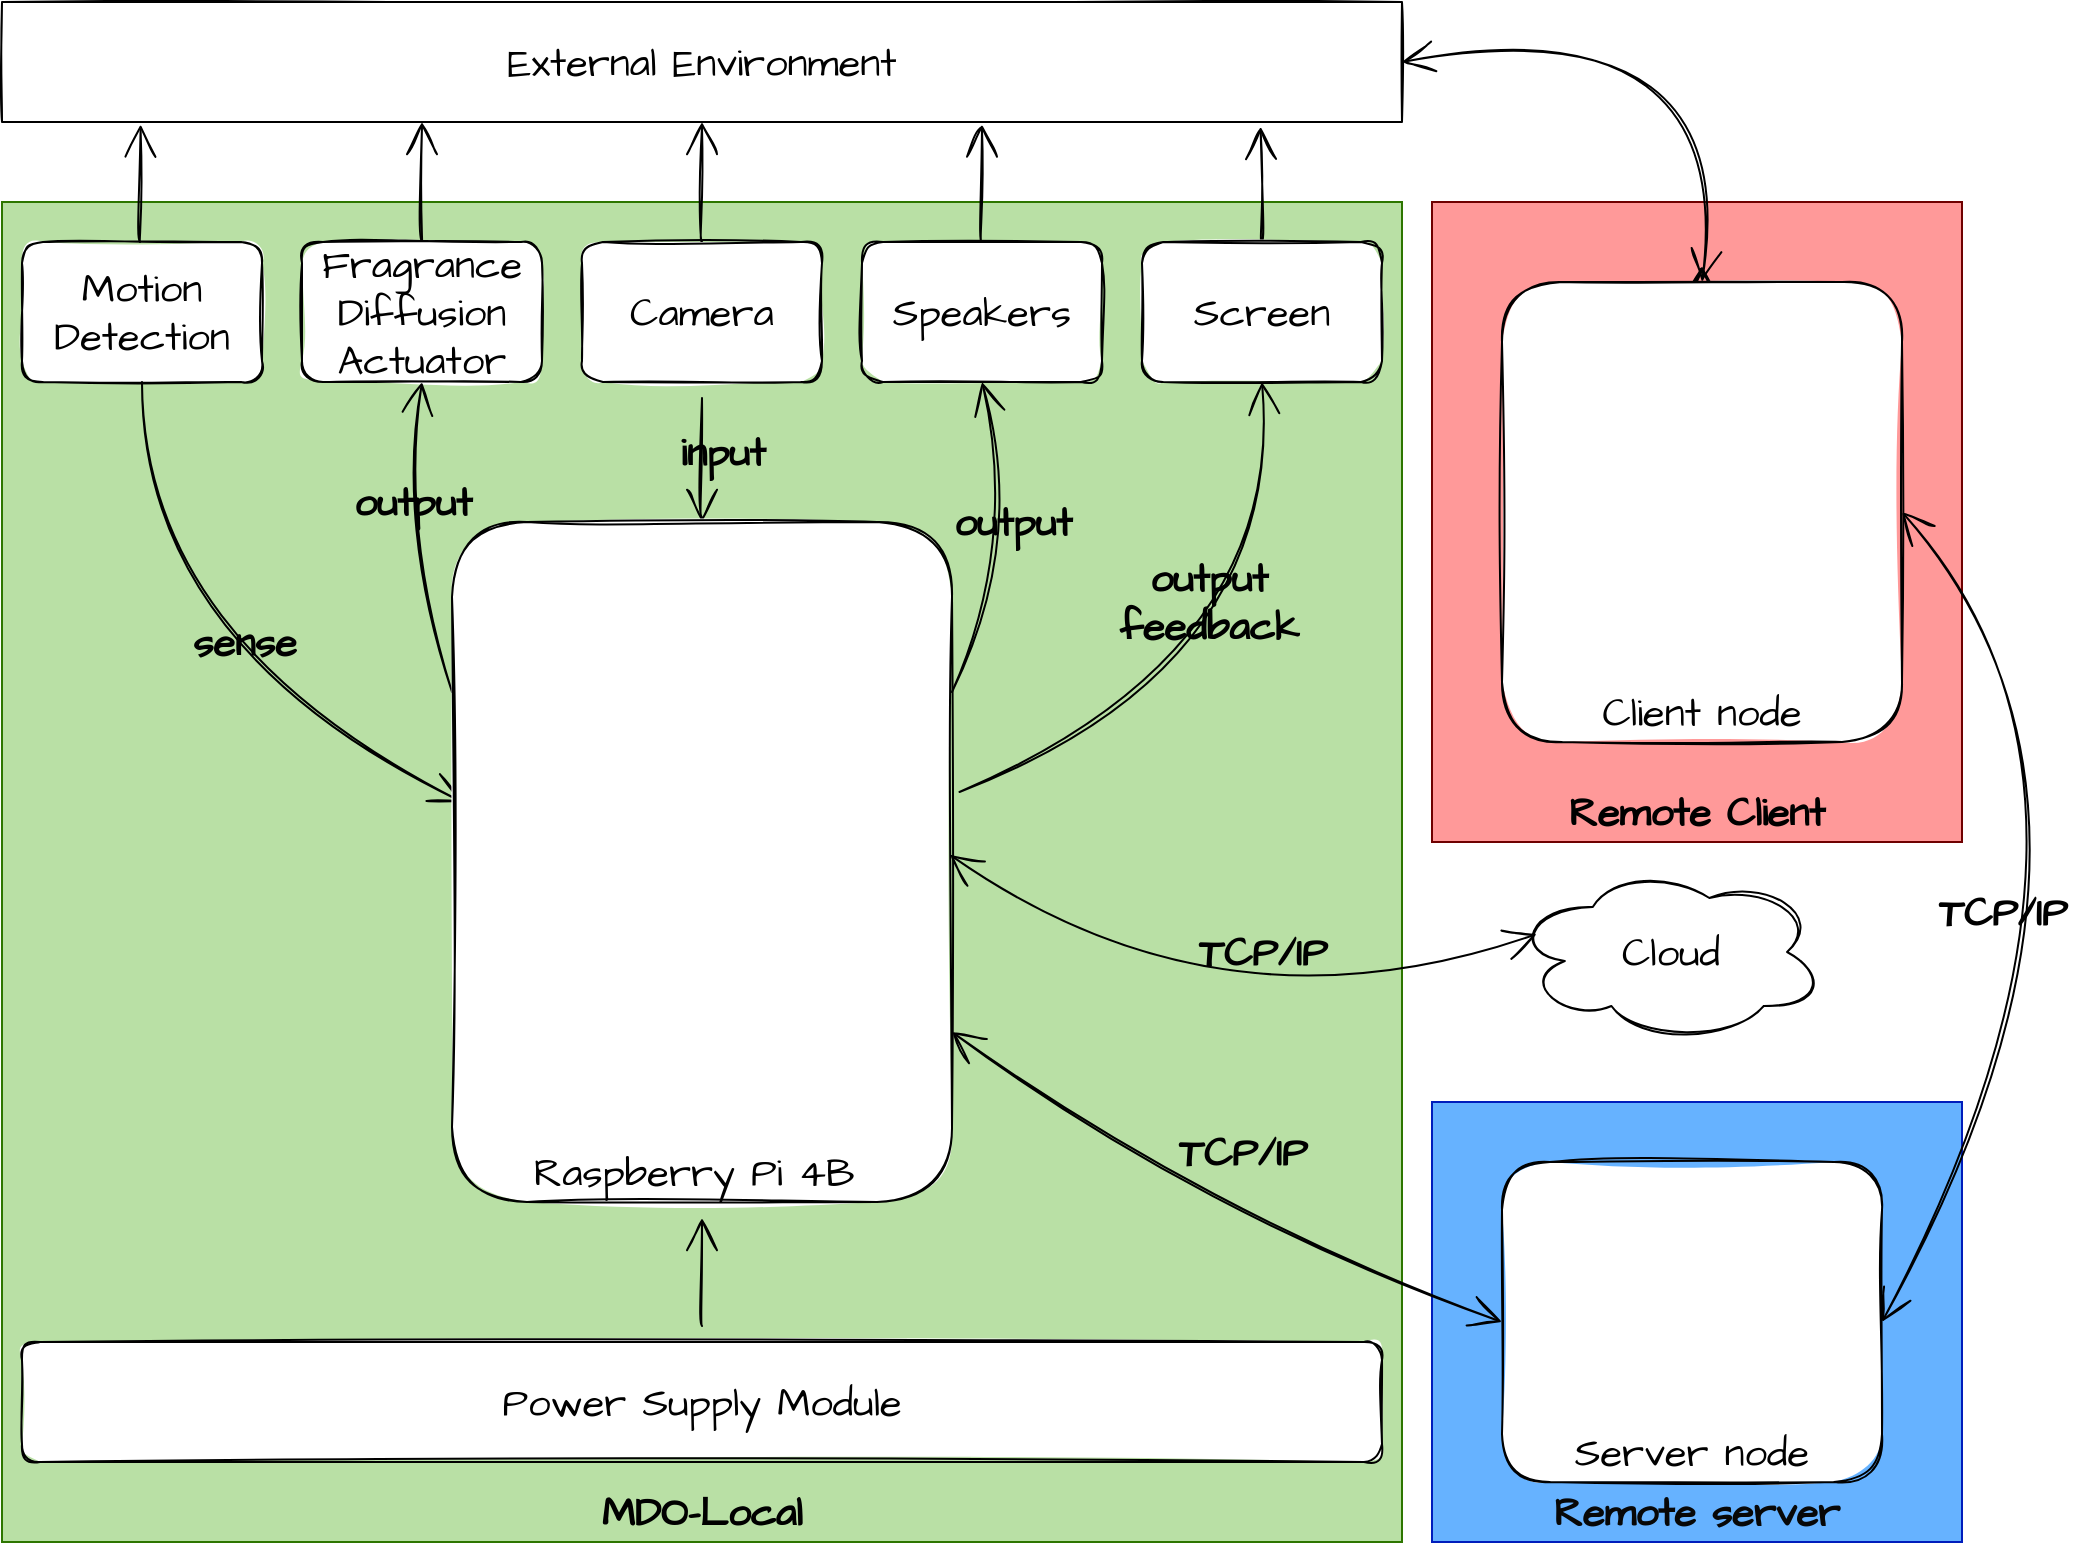 <mxfile version="15.4.0" type="device"><diagram id="6vPrWTkic8sZxzaYTyK5" name="Page-1"><mxGraphModel dx="1822" dy="1215" grid="1" gridSize="10" guides="1" tooltips="1" connect="1" arrows="1" fold="1" page="0" pageScale="1" pageWidth="850" pageHeight="1100" math="0" shadow="0"><root><mxCell id="0"/><mxCell id="1" parent="0"/><mxCell id="-HEQhYwfXXdX4yLbgCLH-31" value="&lt;b&gt;&lt;font color=&quot;#080808&quot;&gt;Remote server&lt;/font&gt;&lt;/b&gt;" style="rounded=0;whiteSpace=wrap;html=1;sketch=0;hachureGap=4;pointerEvents=0;fontFamily=Architects Daughter;fontSource=https%3A%2F%2Ffonts.googleapis.com%2Fcss%3Ffamily%3DArchitects%2BDaughter;fontSize=20;verticalAlign=bottom;fillColor=#66B2FF;fontColor=#ffffff;strokeColor=#001DBC;" parent="1" vertex="1"><mxGeometry x="405" y="390" width="265" height="220" as="geometry"/></mxCell><mxCell id="-HEQhYwfXXdX4yLbgCLH-30" value="&lt;b&gt;&lt;font color=&quot;#000000&quot;&gt;MDO-Local&lt;/font&gt;&lt;/b&gt;" style="rounded=0;whiteSpace=wrap;html=1;sketch=0;hachureGap=4;pointerEvents=0;fontFamily=Architects Daughter;fontSource=https%3A%2F%2Ffonts.googleapis.com%2Fcss%3Ffamily%3DArchitects%2BDaughter;fontSize=20;verticalAlign=bottom;fillColor=#B9E0A5;fontColor=#ffffff;strokeColor=#2D7600;" parent="1" vertex="1"><mxGeometry x="-310" y="-60" width="700" height="670" as="geometry"/></mxCell><mxCell id="-HEQhYwfXXdX4yLbgCLH-3" value="External Environment" style="rounded=0;whiteSpace=wrap;html=1;sketch=1;hachureGap=4;pointerEvents=0;fontFamily=Architects Daughter;fontSource=https%3A%2F%2Ffonts.googleapis.com%2Fcss%3Ffamily%3DArchitects%2BDaughter;fontSize=20;" parent="1" vertex="1"><mxGeometry x="-310" y="-160" width="700" height="60" as="geometry"/></mxCell><mxCell id="-HEQhYwfXXdX4yLbgCLH-12" style="edgeStyle=none;curved=1;rounded=0;sketch=1;hachureGap=4;orthogonalLoop=1;jettySize=auto;html=1;fontFamily=Architects Daughter;fontSource=https%3A%2F%2Ffonts.googleapis.com%2Fcss%3Ffamily%3DArchitects%2BDaughter;fontSize=16;endArrow=open;startSize=14;endSize=14;sourcePerimeterSpacing=8;targetPerimeterSpacing=8;entryX=0.099;entryY=1.021;entryDx=0;entryDy=0;entryPerimeter=0;" parent="1" target="-HEQhYwfXXdX4yLbgCLH-3" edge="1"><mxGeometry relative="1" as="geometry"><mxPoint x="-241" y="-40" as="sourcePoint"/><mxPoint x="-252" y="-90" as="targetPoint"/></mxGeometry></mxCell><mxCell id="-HEQhYwfXXdX4yLbgCLH-5" value="Motion Detection" style="rounded=1;whiteSpace=wrap;html=1;sketch=1;hachureGap=4;pointerEvents=0;fontFamily=Architects Daughter;fontSource=https%3A%2F%2Ffonts.googleapis.com%2Fcss%3Ffamily%3DArchitects%2BDaughter;fontSize=20;" parent="1" vertex="1"><mxGeometry x="-300" y="-40" width="120" height="70" as="geometry"/></mxCell><mxCell id="-HEQhYwfXXdX4yLbgCLH-16" style="edgeStyle=none;curved=1;rounded=0;sketch=1;hachureGap=4;orthogonalLoop=1;jettySize=auto;html=1;entryX=0.5;entryY=1;entryDx=0;entryDy=0;fontFamily=Architects Daughter;fontSource=https%3A%2F%2Ffonts.googleapis.com%2Fcss%3Ffamily%3DArchitects%2BDaughter;fontSize=16;endArrow=open;startSize=14;endSize=14;sourcePerimeterSpacing=8;targetPerimeterSpacing=8;exitX=0.5;exitY=0;exitDx=0;exitDy=0;" parent="1" source="-HEQhYwfXXdX4yLbgCLH-6" target="-HEQhYwfXXdX4yLbgCLH-3" edge="1"><mxGeometry relative="1" as="geometry"/></mxCell><mxCell id="-HEQhYwfXXdX4yLbgCLH-6" value="Camera" style="rounded=1;whiteSpace=wrap;html=1;sketch=1;hachureGap=4;pointerEvents=0;fontFamily=Architects Daughter;fontSource=https%3A%2F%2Ffonts.googleapis.com%2Fcss%3Ffamily%3DArchitects%2BDaughter;fontSize=20;" parent="1" vertex="1"><mxGeometry x="-20" y="-40" width="120" height="70" as="geometry"/></mxCell><mxCell id="-HEQhYwfXXdX4yLbgCLH-18" style="edgeStyle=none;curved=1;rounded=0;sketch=1;hachureGap=4;orthogonalLoop=1;jettySize=auto;html=1;entryX=0.899;entryY=1.04;entryDx=0;entryDy=0;entryPerimeter=0;fontFamily=Architects Daughter;fontSource=https%3A%2F%2Ffonts.googleapis.com%2Fcss%3Ffamily%3DArchitects%2BDaughter;fontSize=16;endArrow=open;startSize=14;endSize=14;sourcePerimeterSpacing=8;targetPerimeterSpacing=8;exitX=0.5;exitY=0;exitDx=0;exitDy=0;" parent="1" source="-HEQhYwfXXdX4yLbgCLH-7" target="-HEQhYwfXXdX4yLbgCLH-3" edge="1"><mxGeometry relative="1" as="geometry"/></mxCell><mxCell id="-HEQhYwfXXdX4yLbgCLH-7" value="Screen" style="rounded=1;whiteSpace=wrap;html=1;sketch=1;hachureGap=4;pointerEvents=0;fontFamily=Architects Daughter;fontSource=https%3A%2F%2Ffonts.googleapis.com%2Fcss%3Ffamily%3DArchitects%2BDaughter;fontSize=20;" parent="1" vertex="1"><mxGeometry x="260" y="-40" width="120" height="70" as="geometry"/></mxCell><mxCell id="-HEQhYwfXXdX4yLbgCLH-17" style="edgeStyle=none;curved=1;rounded=0;sketch=1;hachureGap=4;orthogonalLoop=1;jettySize=auto;html=1;entryX=0.7;entryY=1.021;entryDx=0;entryDy=0;entryPerimeter=0;fontFamily=Architects Daughter;fontSource=https%3A%2F%2Ffonts.googleapis.com%2Fcss%3Ffamily%3DArchitects%2BDaughter;fontSize=16;endArrow=open;startSize=14;endSize=14;sourcePerimeterSpacing=8;targetPerimeterSpacing=8;exitX=0.5;exitY=0;exitDx=0;exitDy=0;" parent="1" source="-HEQhYwfXXdX4yLbgCLH-8" target="-HEQhYwfXXdX4yLbgCLH-3" edge="1"><mxGeometry relative="1" as="geometry"/></mxCell><mxCell id="-HEQhYwfXXdX4yLbgCLH-8" value="Speakers" style="rounded=1;whiteSpace=wrap;html=1;sketch=1;hachureGap=4;pointerEvents=0;fontFamily=Architects Daughter;fontSource=https%3A%2F%2Ffonts.googleapis.com%2Fcss%3Ffamily%3DArchitects%2BDaughter;fontSize=20;" parent="1" vertex="1"><mxGeometry x="120" y="-40" width="120" height="70" as="geometry"/></mxCell><mxCell id="-HEQhYwfXXdX4yLbgCLH-15" style="edgeStyle=none;curved=1;rounded=0;sketch=1;hachureGap=4;orthogonalLoop=1;jettySize=auto;html=1;fontFamily=Architects Daughter;fontSource=https%3A%2F%2Ffonts.googleapis.com%2Fcss%3Ffamily%3DArchitects%2BDaughter;fontSize=16;endArrow=open;startSize=14;endSize=14;sourcePerimeterSpacing=8;targetPerimeterSpacing=8;exitX=0.5;exitY=0;exitDx=0;exitDy=0;" parent="1" source="-HEQhYwfXXdX4yLbgCLH-9" edge="1"><mxGeometry relative="1" as="geometry"><mxPoint x="-100" y="-100" as="targetPoint"/></mxGeometry></mxCell><mxCell id="-HEQhYwfXXdX4yLbgCLH-9" value="Fragrance Diffusion&lt;br&gt;Actuator" style="rounded=1;whiteSpace=wrap;html=1;sketch=1;hachureGap=4;pointerEvents=0;fontFamily=Architects Daughter;fontSource=https%3A%2F%2Ffonts.googleapis.com%2Fcss%3Ffamily%3DArchitects%2BDaughter;fontSize=20;" parent="1" vertex="1"><mxGeometry x="-160" y="-40" width="120" height="70" as="geometry"/></mxCell><mxCell id="-HEQhYwfXXdX4yLbgCLH-21" style="edgeStyle=none;curved=1;rounded=0;sketch=1;hachureGap=4;orthogonalLoop=1;jettySize=auto;html=1;entryX=0.5;entryY=1;entryDx=0;entryDy=0;fontFamily=Architects Daughter;fontSource=https%3A%2F%2Ffonts.googleapis.com%2Fcss%3Ffamily%3DArchitects%2BDaughter;fontSize=16;endArrow=none;startSize=14;endSize=14;sourcePerimeterSpacing=8;targetPerimeterSpacing=8;startArrow=open;startFill=0;endFill=0;" parent="1" target="-HEQhYwfXXdX4yLbgCLH-5" edge="1"><mxGeometry relative="1" as="geometry"><mxPoint x="-80" y="240" as="sourcePoint"/><Array as="points"><mxPoint x="-240" y="160"/></Array></mxGeometry></mxCell><mxCell id="-HEQhYwfXXdX4yLbgCLH-50" value="&lt;b&gt;sense&lt;/b&gt;" style="edgeLabel;html=1;align=center;verticalAlign=middle;resizable=0;points=[];fontSize=20;fontFamily=Architects Daughter;fontColor=#000000;labelBackgroundColor=none;labelBorderColor=none;" parent="-HEQhYwfXXdX4yLbgCLH-21" vertex="1" connectable="0"><mxGeometry x="-0.215" y="-20" relative="1" as="geometry"><mxPoint x="-10" y="-8" as="offset"/></mxGeometry></mxCell><mxCell id="-HEQhYwfXXdX4yLbgCLH-22" style="edgeStyle=none;curved=1;rounded=0;sketch=1;hachureGap=4;orthogonalLoop=1;jettySize=auto;html=1;exitX=0;exitY=0.25;exitDx=0;exitDy=0;fontFamily=Architects Daughter;fontSource=https%3A%2F%2Ffonts.googleapis.com%2Fcss%3Ffamily%3DArchitects%2BDaughter;fontSize=16;startArrow=none;startFill=0;endArrow=open;startSize=14;endSize=14;sourcePerimeterSpacing=8;targetPerimeterSpacing=8;entryX=0.5;entryY=1;entryDx=0;entryDy=0;" parent="1" source="-HEQhYwfXXdX4yLbgCLH-10" target="-HEQhYwfXXdX4yLbgCLH-9" edge="1"><mxGeometry relative="1" as="geometry"><Array as="points"><mxPoint x="-110" y="100"/></Array></mxGeometry></mxCell><mxCell id="-HEQhYwfXXdX4yLbgCLH-23" value="" style="edgeStyle=none;curved=1;rounded=0;sketch=1;hachureGap=4;orthogonalLoop=1;jettySize=auto;html=1;fontFamily=Architects Daughter;fontSource=https%3A%2F%2Ffonts.googleapis.com%2Fcss%3Ffamily%3DArchitects%2BDaughter;fontSize=16;startArrow=open;startFill=0;endArrow=none;startSize=14;endSize=14;sourcePerimeterSpacing=8;targetPerimeterSpacing=8;exitX=0.5;exitY=0;exitDx=0;exitDy=0;endFill=0;" parent="1" source="-HEQhYwfXXdX4yLbgCLH-10" target="-HEQhYwfXXdX4yLbgCLH-6" edge="1"><mxGeometry relative="1" as="geometry"/></mxCell><mxCell id="-HEQhYwfXXdX4yLbgCLH-24" style="edgeStyle=none;curved=1;rounded=0;sketch=1;hachureGap=4;orthogonalLoop=1;jettySize=auto;html=1;exitX=1;exitY=0.25;exitDx=0;exitDy=0;entryX=0.5;entryY=1;entryDx=0;entryDy=0;fontFamily=Architects Daughter;fontSource=https%3A%2F%2Ffonts.googleapis.com%2Fcss%3Ffamily%3DArchitects%2BDaughter;fontSize=16;startArrow=none;startFill=0;endArrow=open;startSize=14;endSize=14;sourcePerimeterSpacing=8;targetPerimeterSpacing=8;" parent="1" source="-HEQhYwfXXdX4yLbgCLH-10" target="-HEQhYwfXXdX4yLbgCLH-8" edge="1"><mxGeometry relative="1" as="geometry"><Array as="points"><mxPoint x="200" y="110"/></Array></mxGeometry></mxCell><mxCell id="-HEQhYwfXXdX4yLbgCLH-25" style="edgeStyle=none;curved=1;rounded=0;sketch=1;hachureGap=4;orthogonalLoop=1;jettySize=auto;html=1;entryX=0.5;entryY=1;entryDx=0;entryDy=0;fontFamily=Architects Daughter;fontSource=https%3A%2F%2Ffonts.googleapis.com%2Fcss%3Ffamily%3DArchitects%2BDaughter;fontSize=16;startArrow=none;startFill=0;endArrow=open;startSize=14;endSize=14;sourcePerimeterSpacing=8;targetPerimeterSpacing=8;exitX=1.015;exitY=0.397;exitDx=0;exitDy=0;exitPerimeter=0;" parent="1" source="-HEQhYwfXXdX4yLbgCLH-10" target="-HEQhYwfXXdX4yLbgCLH-7" edge="1"><mxGeometry relative="1" as="geometry"><Array as="points"><mxPoint x="330" y="170"/></Array></mxGeometry></mxCell><mxCell id="-HEQhYwfXXdX4yLbgCLH-52" value="&lt;b&gt;output&lt;br&gt;feedback&lt;/b&gt;" style="edgeLabel;html=1;align=center;verticalAlign=middle;resizable=0;points=[];fontSize=20;fontFamily=Architects Daughter;fontColor=#000000;labelBackgroundColor=none;" parent="-HEQhYwfXXdX4yLbgCLH-25" vertex="1" connectable="0"><mxGeometry x="0.316" y="35" relative="1" as="geometry"><mxPoint as="offset"/></mxGeometry></mxCell><mxCell id="-HEQhYwfXXdX4yLbgCLH-28" style="edgeStyle=none;curved=1;rounded=0;sketch=1;hachureGap=4;orthogonalLoop=1;jettySize=auto;html=1;exitX=1;exitY=0.75;exitDx=0;exitDy=0;entryX=0;entryY=0.5;entryDx=0;entryDy=0;fontFamily=Architects Daughter;fontSource=https%3A%2F%2Ffonts.googleapis.com%2Fcss%3Ffamily%3DArchitects%2BDaughter;fontSize=16;startArrow=open;startFill=0;endArrow=open;startSize=14;endSize=14;sourcePerimeterSpacing=8;targetPerimeterSpacing=8;" parent="1" source="-HEQhYwfXXdX4yLbgCLH-10" target="-HEQhYwfXXdX4yLbgCLH-43" edge="1"><mxGeometry relative="1" as="geometry"><Array as="points"><mxPoint x="290" y="447"/></Array></mxGeometry></mxCell><mxCell id="-HEQhYwfXXdX4yLbgCLH-10" value="Raspberry Pi 4B&amp;nbsp;" style="rounded=1;whiteSpace=wrap;html=1;sketch=1;hachureGap=4;pointerEvents=0;fontFamily=Architects Daughter;fontSource=https%3A%2F%2Ffonts.googleapis.com%2Fcss%3Ffamily%3DArchitects%2BDaughter;fontSize=20;verticalAlign=bottom;" parent="1" vertex="1"><mxGeometry x="-85" y="100" width="250" height="340" as="geometry"/></mxCell><mxCell id="-HEQhYwfXXdX4yLbgCLH-26" value="" style="edgeStyle=none;curved=1;rounded=0;sketch=1;hachureGap=4;orthogonalLoop=1;jettySize=auto;html=1;fontFamily=Architects Daughter;fontSource=https%3A%2F%2Ffonts.googleapis.com%2Fcss%3Ffamily%3DArchitects%2BDaughter;fontSize=16;startArrow=none;startFill=0;endArrow=open;startSize=14;endSize=14;sourcePerimeterSpacing=8;targetPerimeterSpacing=8;" parent="1" source="-HEQhYwfXXdX4yLbgCLH-11" target="-HEQhYwfXXdX4yLbgCLH-10" edge="1"><mxGeometry relative="1" as="geometry"/></mxCell><mxCell id="-HEQhYwfXXdX4yLbgCLH-11" value="Power Supply Module" style="rounded=1;whiteSpace=wrap;html=1;sketch=1;hachureGap=4;pointerEvents=0;fontFamily=Architects Daughter;fontSource=https%3A%2F%2Ffonts.googleapis.com%2Fcss%3Ffamily%3DArchitects%2BDaughter;fontSize=20;" parent="1" vertex="1"><mxGeometry x="-300" y="510" width="680" height="60" as="geometry"/></mxCell><mxCell id="-HEQhYwfXXdX4yLbgCLH-27" value="Cloud" style="ellipse;shape=cloud;whiteSpace=wrap;html=1;sketch=1;hachureGap=4;pointerEvents=0;fontFamily=Architects Daughter;fontSource=https%3A%2F%2Ffonts.googleapis.com%2Fcss%3Ffamily%3DArchitects%2BDaughter;fontSize=20;" parent="1" vertex="1"><mxGeometry x="446.52" y="270" width="155.45" height="90" as="geometry"/></mxCell><mxCell id="-HEQhYwfXXdX4yLbgCLH-29" value="&lt;b&gt;TCP/IP&lt;/b&gt;" style="text;html=1;align=center;verticalAlign=middle;resizable=0;points=[];autosize=1;strokeColor=none;fillColor=none;sketch=1;hachureGap=4;pointerEvents=0;fontFamily=Architects Daughter;fontSource=https%3A%2F%2Ffonts.googleapis.com%2Fcss%3Ffamily%3DArchitects%2BDaughter;fontSize=20;" parent="1" vertex="1"><mxGeometry x="270" y="400" width="80" height="30" as="geometry"/></mxCell><mxCell id="-HEQhYwfXXdX4yLbgCLH-35" value="&lt;b&gt;&lt;font color=&quot;#000000&quot;&gt;Remote Client&lt;/font&gt;&lt;/b&gt;" style="rounded=0;whiteSpace=wrap;html=1;sketch=0;hachureGap=4;pointerEvents=0;fontFamily=Architects Daughter;fontSource=https%3A%2F%2Ffonts.googleapis.com%2Fcss%3Ffamily%3DArchitects%2BDaughter;fontSize=20;fontColor=#ffffff;verticalAlign=bottom;fillColor=#FF9999;strokeColor=#6F0000;align=center;" parent="1" vertex="1"><mxGeometry x="405" y="-60" width="265" height="320" as="geometry"/></mxCell><mxCell id="-HEQhYwfXXdX4yLbgCLH-39" style="edgeStyle=none;curved=1;rounded=0;sketch=1;hachureGap=4;orthogonalLoop=1;jettySize=auto;html=1;fontFamily=Architects Daughter;fontSource=https%3A%2F%2Ffonts.googleapis.com%2Fcss%3Ffamily%3DArchitects%2BDaughter;fontSize=16;fontColor=#000000;startArrow=open;startFill=0;endArrow=open;startSize=14;endSize=14;sourcePerimeterSpacing=8;targetPerimeterSpacing=8;" parent="1" source="-HEQhYwfXXdX4yLbgCLH-36" edge="1"><mxGeometry relative="1" as="geometry"><mxPoint x="540" y="-27" as="targetPoint"/></mxGeometry></mxCell><mxCell id="-HEQhYwfXXdX4yLbgCLH-40" style="edgeStyle=none;curved=1;rounded=0;sketch=1;hachureGap=4;orthogonalLoop=1;jettySize=auto;html=1;entryX=1;entryY=0.5;entryDx=0;entryDy=0;fontFamily=Architects Daughter;fontSource=https%3A%2F%2Ffonts.googleapis.com%2Fcss%3Ffamily%3DArchitects%2BDaughter;fontSize=16;fontColor=#000000;startArrow=open;startFill=0;endArrow=open;startSize=14;endSize=14;sourcePerimeterSpacing=8;targetPerimeterSpacing=8;exitX=0.5;exitY=0;exitDx=0;exitDy=0;" parent="1" source="-HEQhYwfXXdX4yLbgCLH-36" target="-HEQhYwfXXdX4yLbgCLH-3" edge="1"><mxGeometry relative="1" as="geometry"><Array as="points"><mxPoint x="560" y="-160"/></Array></mxGeometry></mxCell><mxCell id="-HEQhYwfXXdX4yLbgCLH-36" value="Client node" style="rounded=1;whiteSpace=wrap;html=1;sketch=1;hachureGap=4;pointerEvents=0;fontFamily=Architects Daughter;fontSource=https%3A%2F%2Ffonts.googleapis.com%2Fcss%3Ffamily%3DArchitects%2BDaughter;fontSize=20;fontColor=#000000;verticalAlign=bottom;" parent="1" vertex="1"><mxGeometry x="440" y="-20" width="200" height="230" as="geometry"/></mxCell><mxCell id="-HEQhYwfXXdX4yLbgCLH-43" value="Server node" style="rounded=1;whiteSpace=wrap;html=1;sketch=1;hachureGap=4;pointerEvents=0;fontFamily=Architects Daughter;fontSource=https%3A%2F%2Ffonts.googleapis.com%2Fcss%3Ffamily%3DArchitects%2BDaughter;fontSize=20;fontColor=#000000;verticalAlign=bottom;" parent="1" vertex="1"><mxGeometry x="440" y="420" width="190" height="160" as="geometry"/></mxCell><mxCell id="-HEQhYwfXXdX4yLbgCLH-44" value="&lt;b&gt;TCP/IP&lt;/b&gt;" style="text;html=1;align=center;verticalAlign=middle;resizable=0;points=[];autosize=1;strokeColor=none;fillColor=none;sketch=1;hachureGap=4;pointerEvents=0;fontFamily=Architects Daughter;fontSource=https%3A%2F%2Ffonts.googleapis.com%2Fcss%3Ffamily%3DArchitects%2BDaughter;fontSize=20;fontColor=#000000;" parent="1" vertex="1"><mxGeometry x="650" y="280" width="80" height="30" as="geometry"/></mxCell><mxCell id="-HEQhYwfXXdX4yLbgCLH-53" value="&lt;b&gt;output&lt;/b&gt;" style="text;html=1;align=center;verticalAlign=middle;resizable=0;points=[];autosize=1;strokeColor=none;fillColor=none;labelBackgroundColor=none;labelBorderColor=none;sketch=1;hachureGap=4;pointerEvents=0;fontFamily=Architects Daughter;fontSource=https%3A%2F%2Ffonts.googleapis.com%2Fcss%3Ffamily%3DArchitects%2BDaughter;fontSize=20;fontColor=#000000;" parent="1" vertex="1"><mxGeometry x="160" y="85" width="70" height="30" as="geometry"/></mxCell><mxCell id="-HEQhYwfXXdX4yLbgCLH-54" value="input" style="text;html=1;align=center;verticalAlign=middle;resizable=0;points=[];autosize=1;strokeColor=none;fillColor=none;labelBackgroundColor=none;labelBorderColor=none;sketch=1;hachureGap=4;pointerEvents=0;fontFamily=Architects Daughter;fontSource=https%3A%2F%2Ffonts.googleapis.com%2Fcss%3Ffamily%3DArchitects%2BDaughter;fontSize=20;fontColor=#000000;fontStyle=1" parent="1" vertex="1"><mxGeometry x="20" y="50" width="60" height="30" as="geometry"/></mxCell><mxCell id="-HEQhYwfXXdX4yLbgCLH-56" value="&lt;b&gt;output&lt;/b&gt;" style="text;html=1;align=center;verticalAlign=middle;resizable=0;points=[];autosize=1;strokeColor=none;fillColor=none;labelBackgroundColor=none;labelBorderColor=none;sketch=1;hachureGap=4;pointerEvents=0;fontFamily=Architects Daughter;fontSource=https%3A%2F%2Ffonts.googleapis.com%2Fcss%3Ffamily%3DArchitects%2BDaughter;fontSize=20;fontColor=#000000;" parent="1" vertex="1"><mxGeometry x="-140" y="75" width="70" height="30" as="geometry"/></mxCell><mxCell id="-HEQhYwfXXdX4yLbgCLH-58" value="" style="shape=image;verticalLabelPosition=bottom;labelBackgroundColor=#ffffff;verticalAlign=top;aspect=fixed;imageAspect=0;image=https://static.thenounproject.com/png/1948982-200.png;" parent="1" vertex="1"><mxGeometry x="430" y="440" width="110" height="110" as="geometry"/></mxCell><mxCell id="-HEQhYwfXXdX4yLbgCLH-62" value="" style="shape=image;verticalLabelPosition=bottom;labelBackgroundColor=#ffffff;verticalAlign=top;aspect=fixed;imageAspect=0;image=https://upload.wikimedia.org/wikipedia/commons/thumb/f/f1/Raspberry_Pi_4_Model_B_-_Side.jpg/1200px-Raspberry_Pi_4_Model_B_-_Side.jpg;" parent="1" vertex="1"><mxGeometry x="-83" y="193.75" width="247" height="145.34" as="geometry"/></mxCell><mxCell id="-HEQhYwfXXdX4yLbgCLH-63" value="" style="shape=image;verticalLabelPosition=bottom;labelBackgroundColor=#ffffff;verticalAlign=top;aspect=fixed;imageAspect=0;image=https://encrypted-tbn0.gstatic.com/images?q=tbn:ANd9GcTI1qDgcEzYBA3RubBL9LGqRn0he819Khu1ZBFnPpNEcHGtCMhMTykYjrtRyKlrpj9GbPI&amp;usqp=CAU;" parent="1" vertex="1"><mxGeometry x="292.92" y="515" width="54.17" height="50" as="geometry"/></mxCell><mxCell id="-HEQhYwfXXdX4yLbgCLH-64" value="" style="shape=image;verticalLabelPosition=bottom;labelBackgroundColor=#ffffff;verticalAlign=top;aspect=fixed;imageAspect=0;image=https://www.nicepng.com/png/detail/363-3636578_png-file-svg-laptop-icon-png-transparent.png;" parent="1" vertex="1"><mxGeometry x="446.52" y="-5" width="93.48" height="80" as="geometry"/></mxCell><mxCell id="-HEQhYwfXXdX4yLbgCLH-65" value="" style="shape=image;verticalLabelPosition=bottom;labelBackgroundColor=#ffffff;verticalAlign=top;aspect=fixed;imageAspect=0;image=https://www.nicepng.com/png/detail/363-3636578_png-file-svg-laptop-icon-png-transparent.png;imageBackground=none;" parent="1" vertex="1"><mxGeometry x="526.52" y="455" width="93.48" height="80" as="geometry"/></mxCell><mxCell id="-HEQhYwfXXdX4yLbgCLH-66" value="" style="shape=image;verticalLabelPosition=bottom;labelBackgroundColor=#ffffff;verticalAlign=top;aspect=fixed;imageAspect=0;image=https://www.iconpacks.net/icons/1/free-tablet-icon-704-thumb.png;" parent="1" vertex="1"><mxGeometry x="518" y="60" width="112" height="112" as="geometry"/></mxCell><mxCell id="G9UPeqAVRkbgAjTb0SFC-1" style="edgeStyle=none;curved=1;rounded=0;sketch=1;hachureGap=4;orthogonalLoop=1;jettySize=auto;html=1;exitX=1;exitY=0.5;exitDx=0;exitDy=0;entryX=0.07;entryY=0.4;entryDx=0;entryDy=0;fontFamily=Architects Daughter;fontSource=https%3A%2F%2Ffonts.googleapis.com%2Fcss%3Ffamily%3DArchitects%2BDaughter;fontSize=16;startArrow=open;startFill=0;endArrow=open;startSize=14;endSize=14;sourcePerimeterSpacing=8;targetPerimeterSpacing=8;entryPerimeter=0;" parent="1" source="-HEQhYwfXXdX4yLbgCLH-62" target="-HEQhYwfXXdX4yLbgCLH-27" edge="1"><mxGeometry relative="1" as="geometry"><Array as="points"><mxPoint x="297.5" y="362"/></Array><mxPoint x="172.5" y="270" as="sourcePoint"/><mxPoint x="447.5" y="415" as="targetPoint"/></mxGeometry></mxCell><mxCell id="G9UPeqAVRkbgAjTb0SFC-2" value="&lt;b&gt;TCP/IP&lt;/b&gt;" style="text;html=1;align=center;verticalAlign=middle;resizable=0;points=[];autosize=1;strokeColor=none;fillColor=none;sketch=1;hachureGap=4;pointerEvents=0;fontFamily=Architects Daughter;fontSource=https%3A%2F%2Ffonts.googleapis.com%2Fcss%3Ffamily%3DArchitects%2BDaughter;fontSize=20;" parent="1" vertex="1"><mxGeometry x="280.01" y="300" width="80" height="30" as="geometry"/></mxCell><mxCell id="-HEQhYwfXXdX4yLbgCLH-47" style="edgeStyle=none;curved=1;rounded=0;sketch=1;hachureGap=4;orthogonalLoop=1;jettySize=auto;html=1;entryX=1;entryY=0.5;entryDx=0;entryDy=0;fontFamily=Architects Daughter;fontSource=https%3A%2F%2Ffonts.googleapis.com%2Fcss%3Ffamily%3DArchitects%2BDaughter;fontSize=16;fontColor=#000000;startArrow=open;startFill=0;endArrow=open;startSize=14;endSize=14;sourcePerimeterSpacing=8;targetPerimeterSpacing=8;exitX=1;exitY=0.5;exitDx=0;exitDy=0;" parent="1" source="-HEQhYwfXXdX4yLbgCLH-43" target="-HEQhYwfXXdX4yLbgCLH-36" edge="1"><mxGeometry relative="1" as="geometry"><Array as="points"><mxPoint x="770" y="240"/></Array></mxGeometry></mxCell></root></mxGraphModel></diagram></mxfile>